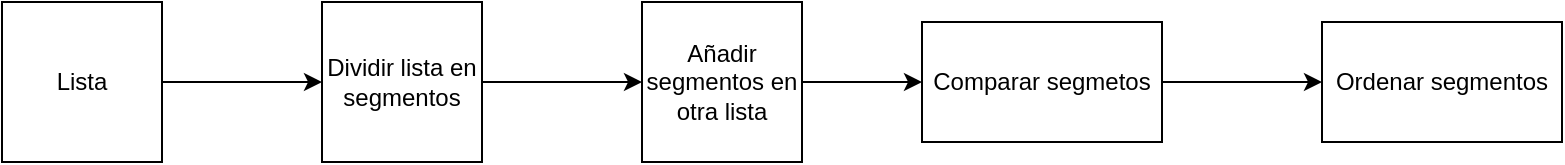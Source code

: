<mxfile>
    <diagram id="k6t3W7XI4eHrFY3-jpSf" name="Página-1">
        <mxGraphModel dx="598" dy="569" grid="1" gridSize="10" guides="1" tooltips="1" connect="1" arrows="1" fold="1" page="1" pageScale="1" pageWidth="827" pageHeight="1169" math="0" shadow="0">
            <root>
                <mxCell id="0"/>
                <mxCell id="1" parent="0"/>
                <mxCell id="4" value="" style="edgeStyle=none;html=1;" edge="1" parent="1" source="2" target="3">
                    <mxGeometry relative="1" as="geometry"/>
                </mxCell>
                <mxCell id="2" value="Lista" style="whiteSpace=wrap;html=1;aspect=fixed;" vertex="1" parent="1">
                    <mxGeometry x="270" y="250" width="80" height="80" as="geometry"/>
                </mxCell>
                <mxCell id="6" value="" style="edgeStyle=none;html=1;" edge="1" parent="1" source="3" target="5">
                    <mxGeometry relative="1" as="geometry"/>
                </mxCell>
                <mxCell id="3" value="Dividir lista en segmentos" style="whiteSpace=wrap;html=1;aspect=fixed;" vertex="1" parent="1">
                    <mxGeometry x="430" y="250" width="80" height="80" as="geometry"/>
                </mxCell>
                <mxCell id="8" value="" style="edgeStyle=none;html=1;" edge="1" parent="1" source="5" target="7">
                    <mxGeometry relative="1" as="geometry"/>
                </mxCell>
                <mxCell id="5" value="Añadir segmentos en otra lista" style="whiteSpace=wrap;html=1;aspect=fixed;" vertex="1" parent="1">
                    <mxGeometry x="590" y="250" width="80" height="80" as="geometry"/>
                </mxCell>
                <mxCell id="10" value="" style="edgeStyle=none;html=1;" edge="1" parent="1" source="7" target="9">
                    <mxGeometry relative="1" as="geometry"/>
                </mxCell>
                <mxCell id="7" value="Comparar segmetos" style="whiteSpace=wrap;html=1;" vertex="1" parent="1">
                    <mxGeometry x="730" y="260" width="120" height="60" as="geometry"/>
                </mxCell>
                <mxCell id="9" value="Ordenar segmentos" style="whiteSpace=wrap;html=1;" vertex="1" parent="1">
                    <mxGeometry x="930" y="260" width="120" height="60" as="geometry"/>
                </mxCell>
            </root>
        </mxGraphModel>
    </diagram>
</mxfile>